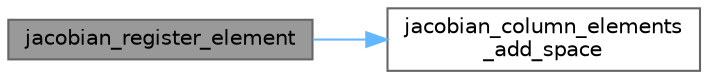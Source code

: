 digraph "jacobian_register_element"
{
 // LATEX_PDF_SIZE
  bgcolor="transparent";
  edge [fontname=Helvetica,fontsize=10,labelfontname=Helvetica,labelfontsize=10];
  node [fontname=Helvetica,fontsize=10,shape=box,height=0.2,width=0.4];
  rankdir="LR";
  Node1 [label="jacobian_register_element",height=0.2,width=0.4,color="gray40", fillcolor="grey60", style="filled", fontcolor="black",tooltip="Adds an element to the sparse matrix."];
  Node1 -> Node2 [color="steelblue1",style="solid"];
  Node2 [label="jacobian_column_elements\l_add_space",height=0.2,width=0.4,color="grey40", fillcolor="white", style="filled",URL="$_jacobian_8c.html#ad9cda15d66705739c9d7bdf63c4636a3",tooltip=" "];
}
